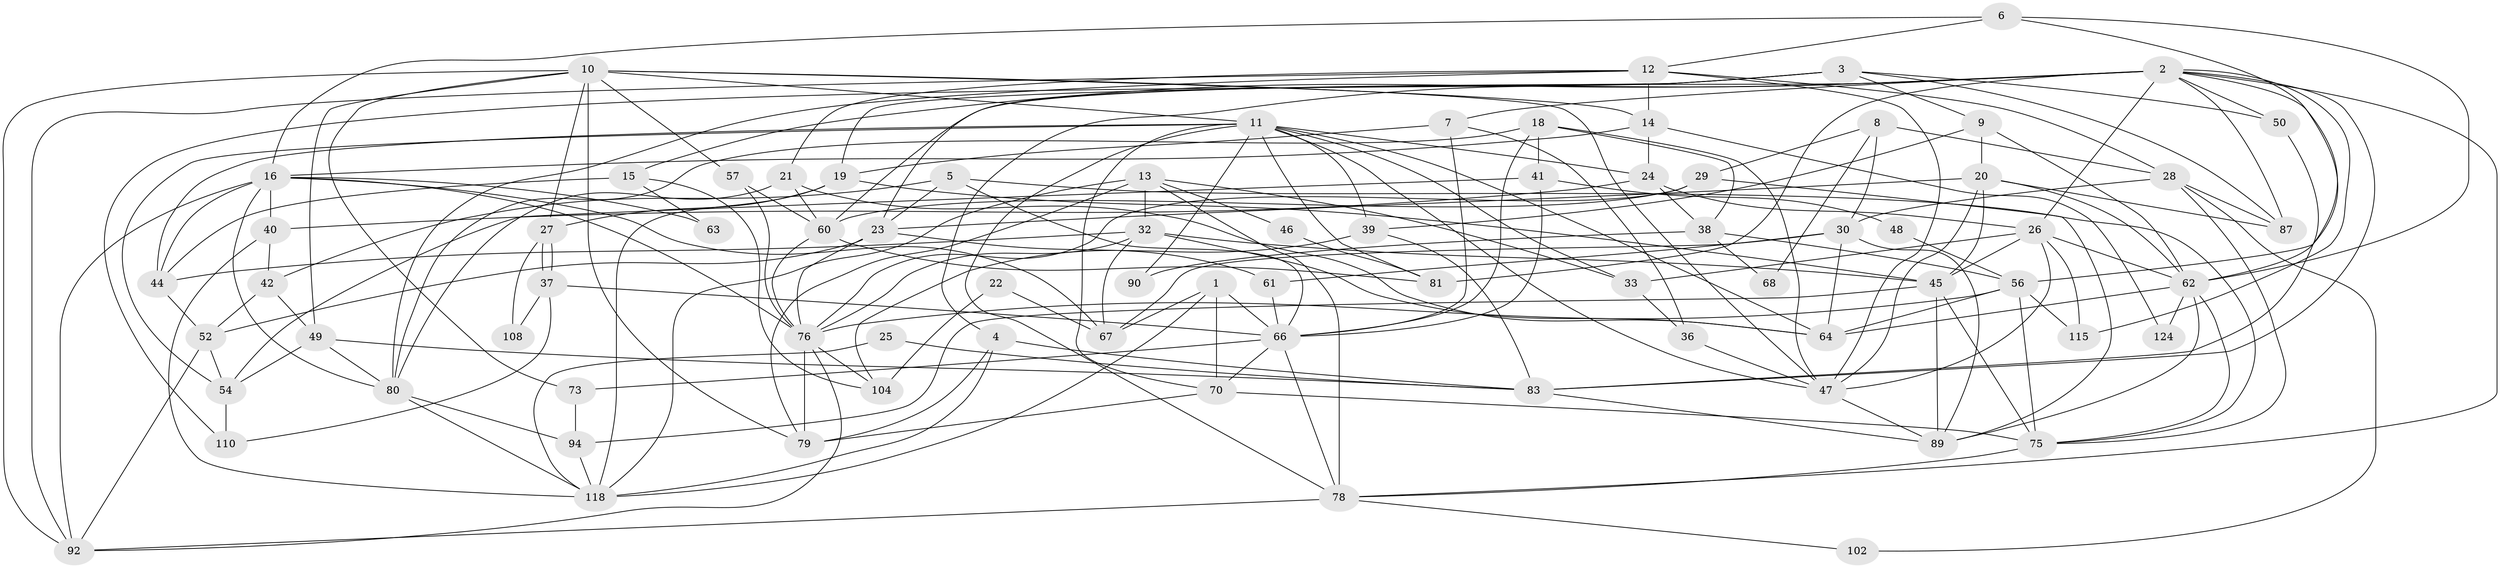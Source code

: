 // Generated by graph-tools (version 1.1) at 2025/52/02/27/25 19:52:01]
// undirected, 78 vertices, 198 edges
graph export_dot {
graph [start="1"]
  node [color=gray90,style=filled];
  1;
  2 [super="+51"];
  3 [super="+69"];
  4;
  5;
  6 [super="+114"];
  7 [super="+53"];
  8 [super="+71"];
  9;
  10 [super="+107"];
  11 [super="+85"];
  12 [super="+113"];
  13 [super="+123"];
  14;
  15 [super="+117"];
  16 [super="+17"];
  18;
  19 [super="+59"];
  20 [super="+43"];
  21 [super="+99"];
  22;
  23 [super="+31"];
  24 [super="+34"];
  25;
  26 [super="+88"];
  27 [super="+35"];
  28 [super="+86"];
  29;
  30;
  32 [super="+74"];
  33 [super="+111"];
  36;
  37 [super="+95"];
  38 [super="+82"];
  39 [super="+84"];
  40 [super="+101"];
  41;
  42 [super="+97"];
  44;
  45 [super="+58"];
  46;
  47 [super="+65"];
  48;
  49 [super="+96"];
  50;
  52 [super="+55"];
  54 [super="+122"];
  56 [super="+103"];
  57;
  60 [super="+116"];
  61;
  62 [super="+77"];
  63;
  64 [super="+106"];
  66 [super="+121"];
  67 [super="+72"];
  68;
  70 [super="+91"];
  73;
  75 [super="+105"];
  76 [super="+100"];
  78 [super="+112"];
  79;
  80 [super="+98"];
  81 [super="+120"];
  83 [super="+109"];
  87;
  89 [super="+93"];
  90;
  92 [super="+119"];
  94;
  102;
  104;
  108;
  110;
  115;
  118;
  124;
  1 -- 118;
  1 -- 66;
  1 -- 67;
  1 -- 70;
  2 -- 83;
  2 -- 4;
  2 -- 15;
  2 -- 50;
  2 -- 87;
  2 -- 7;
  2 -- 78;
  2 -- 81;
  2 -- 115;
  2 -- 60;
  2 -- 62;
  2 -- 26;
  3 -- 19;
  3 -- 9;
  3 -- 87;
  3 -- 50;
  3 -- 110;
  3 -- 23;
  4 -- 118;
  4 -- 79;
  4 -- 83;
  5 -- 66;
  5 -- 75;
  5 -- 23;
  5 -- 42;
  6 -- 62;
  6 -- 16;
  6 -- 56;
  6 -- 12;
  7 -- 36;
  7 -- 66;
  7 -- 19;
  8 -- 30;
  8 -- 68;
  8 -- 28;
  8 -- 29;
  9 -- 39;
  9 -- 62;
  9 -- 20;
  10 -- 73;
  10 -- 27;
  10 -- 79;
  10 -- 47;
  10 -- 49;
  10 -- 57;
  10 -- 92;
  10 -- 14;
  10 -- 11;
  11 -- 33;
  11 -- 44;
  11 -- 47;
  11 -- 78;
  11 -- 81;
  11 -- 90;
  11 -- 70;
  11 -- 39;
  11 -- 54;
  11 -- 24;
  11 -- 64;
  12 -- 47;
  12 -- 14;
  12 -- 80;
  12 -- 21;
  12 -- 92;
  12 -- 28;
  13 -- 78;
  13 -- 33;
  13 -- 46;
  13 -- 32;
  13 -- 118;
  13 -- 79;
  14 -- 124;
  14 -- 16;
  14 -- 24;
  15 -- 104;
  15 -- 44;
  15 -- 63;
  16 -- 80;
  16 -- 67;
  16 -- 44;
  16 -- 63;
  16 -- 92;
  16 -- 76;
  16 -- 40;
  18 -- 80;
  18 -- 38;
  18 -- 41;
  18 -- 66;
  18 -- 47;
  19 -- 118;
  19 -- 27;
  19 -- 45;
  20 -- 45;
  20 -- 87;
  20 -- 23 [weight=2];
  20 -- 62;
  20 -- 47;
  21 -- 80;
  21 -- 60;
  21 -- 64;
  22 -- 104;
  22 -- 67;
  23 -- 52;
  23 -- 76;
  23 -- 61;
  24 -- 40;
  24 -- 38;
  24 -- 26;
  25 -- 118;
  25 -- 83;
  26 -- 45;
  26 -- 33;
  26 -- 115;
  26 -- 62;
  26 -- 47;
  27 -- 37;
  27 -- 37;
  27 -- 108;
  28 -- 87;
  28 -- 75;
  28 -- 30;
  28 -- 102;
  29 -- 76;
  29 -- 89;
  29 -- 60;
  30 -- 61;
  30 -- 89;
  30 -- 67;
  30 -- 64;
  32 -- 76;
  32 -- 45;
  32 -- 64;
  32 -- 67;
  32 -- 44;
  33 -- 36;
  36 -- 47;
  37 -- 66;
  37 -- 108;
  37 -- 110;
  38 -- 90;
  38 -- 56;
  38 -- 68;
  39 -- 104;
  39 -- 83;
  40 -- 42 [weight=2];
  40 -- 118;
  41 -- 66;
  41 -- 48;
  41 -- 54;
  42 -- 52;
  42 -- 49;
  44 -- 52;
  45 -- 89;
  45 -- 75;
  45 -- 94;
  46 -- 81 [weight=2];
  47 -- 89;
  48 -- 56;
  49 -- 80;
  49 -- 83;
  49 -- 54;
  50 -- 83;
  52 -- 54;
  52 -- 92;
  54 -- 110;
  56 -- 64;
  56 -- 75;
  56 -- 115;
  56 -- 76;
  57 -- 60;
  57 -- 76;
  60 -- 76;
  60 -- 81;
  61 -- 66;
  62 -- 124;
  62 -- 89;
  62 -- 64;
  62 -- 75;
  66 -- 73;
  66 -- 78;
  66 -- 70;
  70 -- 79;
  70 -- 75;
  73 -- 94;
  75 -- 78;
  76 -- 79;
  76 -- 104;
  76 -- 92;
  78 -- 92;
  78 -- 102;
  80 -- 94;
  80 -- 118;
  83 -- 89;
  94 -- 118;
}
